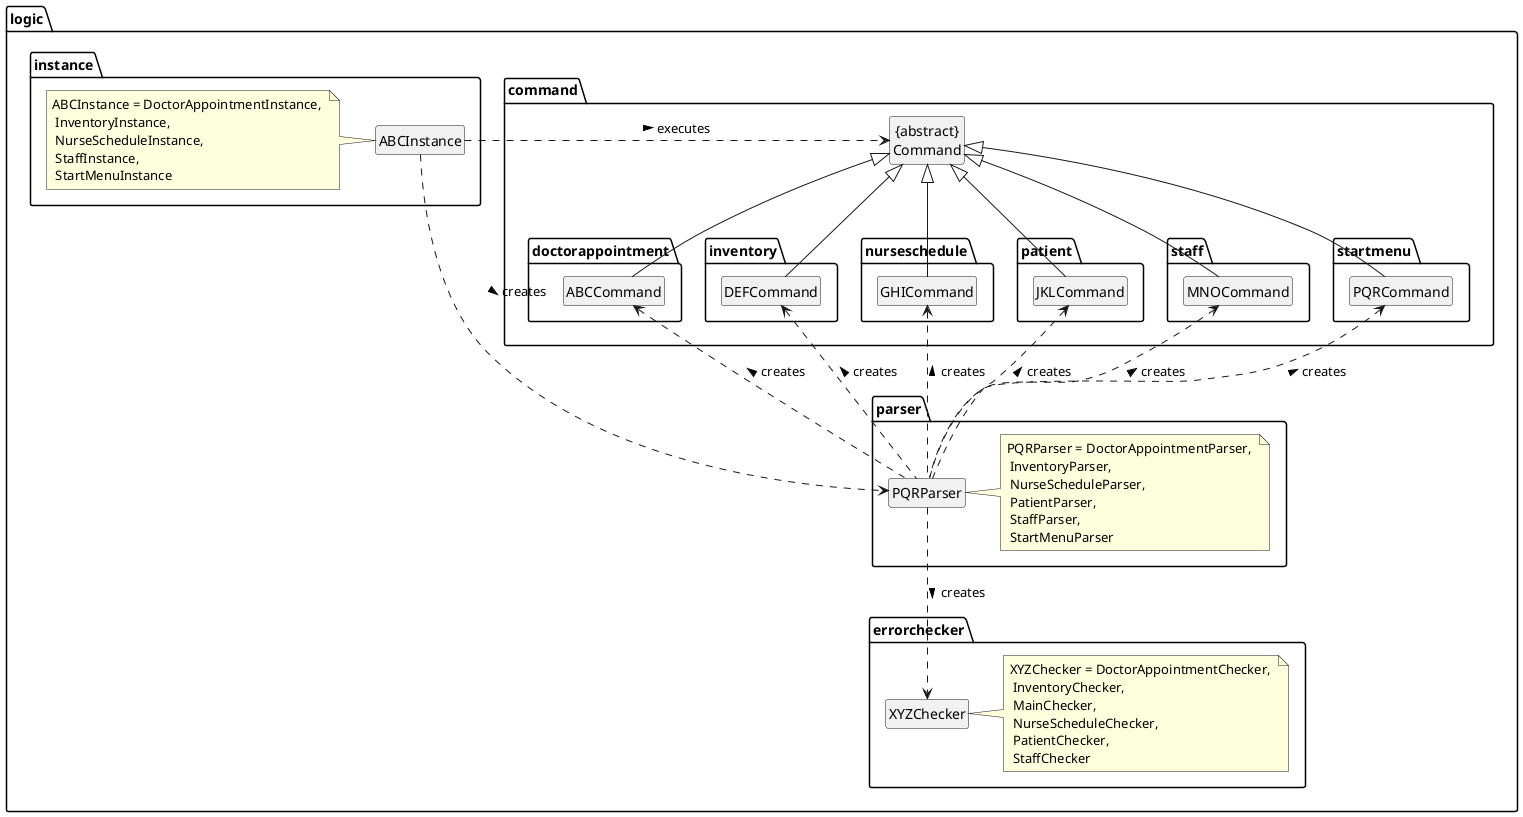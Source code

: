 @startuml

hide members
hide circle
skinparam classAttributeIconSize 0

package logic{
package command{
Class "{abstract}\nCommand" as Command
package doctorappointment {
Command <|-- ABCCommand
}
package inventory {
Command <|-- DEFCommand
}
package nurseschedule {
Command <|-- GHICommand
}
package patient {
Command <|-- JKLCommand
}
package staff {
Command <|-- MNOCommand
}
package startmenu {
Command <|-- PQRCommand
}
}
package errorchecker{
Class XYZChecker
note right: XYZChecker = DoctorAppointmentChecker, \n InventoryChecker, \n MainChecker, \n NurseScheduleChecker, \n PatientChecker, \n StaffChecker
}

package parser{
Class PQRParser
note right: PQRParser = DoctorAppointmentParser, \n InventoryParser, \n NurseScheduleParser, \n PatientParser, \n StaffParser, \n StartMenuParser
PQRParser .down.> XYZChecker : creates >
PQRParser .up.> ABCCommand : creates >
PQRParser .up.> DEFCommand : creates >
PQRParser .up.> GHICommand : creates >
PQRParser .up.> JKLCommand : creates >
PQRParser .up.> MNOCommand : creates >
PQRParser .up.> PQRCommand : creates >
}

package instance {
Class ABCInstance
note left: ABCInstance = DoctorAppointmentInstance, \n InventoryInstance, \n NurseScheduleInstance, \n StaffInstance, \n StartMenuInstance
ABCInstance .RIGHT.> PQRParser : creates >
ABCInstance .RIGHT.> Command : executes >
}

}

@enduml